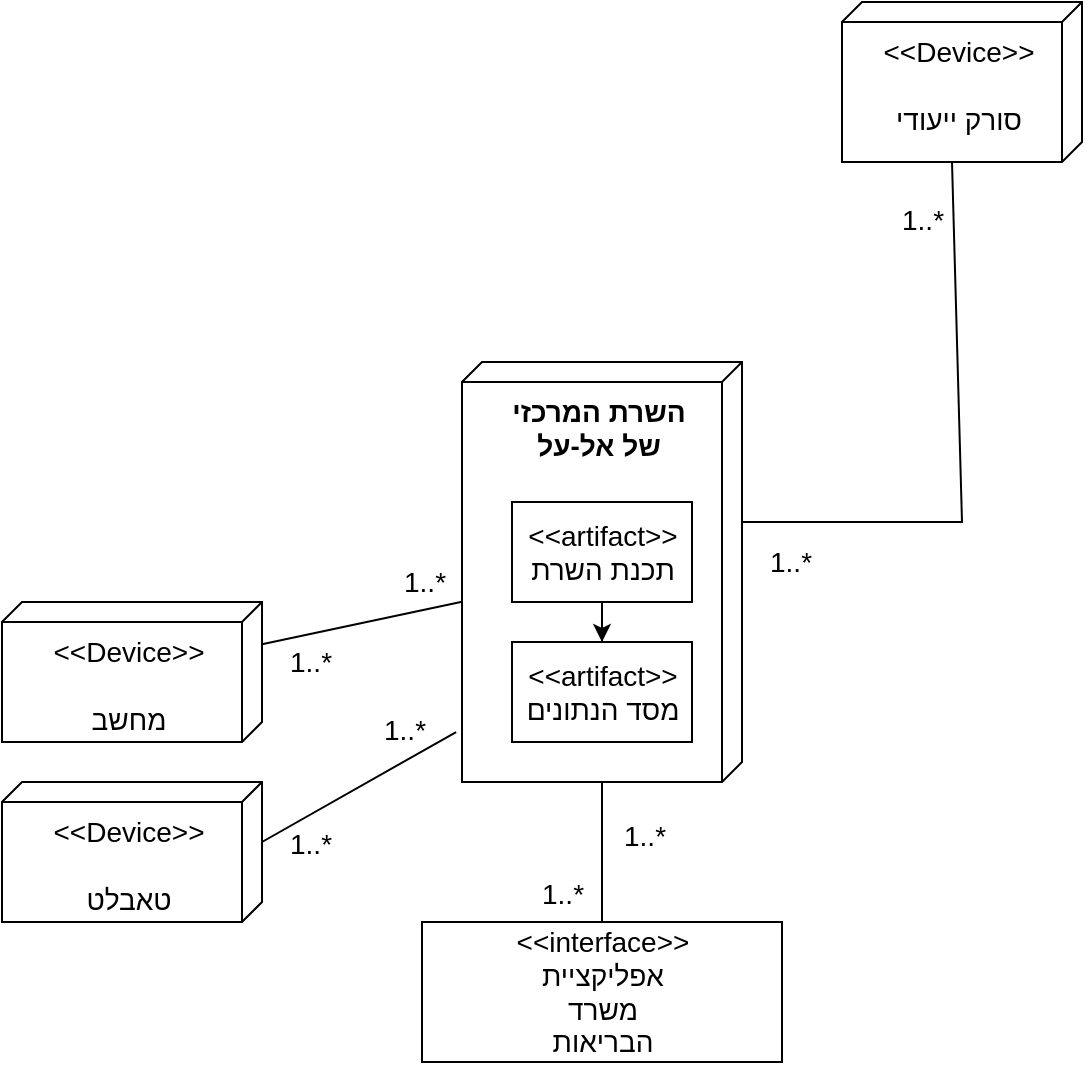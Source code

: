 <mxfile version="15.7.3" type="github">
  <diagram id="1pBwWzd9Vc_49rnzmcir" name="Page-1">
    <mxGraphModel dx="1038" dy="564" grid="1" gridSize="10" guides="1" tooltips="1" connect="1" arrows="1" fold="1" page="1" pageScale="1" pageWidth="850" pageHeight="1100" math="0" shadow="0">
      <root>
        <mxCell id="0" />
        <mxCell id="1" parent="0" />
        <mxCell id="YK_nNf8pC3k8RjE2SdHL-1" value="&lt;div align=&quot;center&quot;&gt;&lt;b&gt;&lt;font style=&quot;font-size: 14px&quot;&gt;השרת המרכזי&lt;/font&gt;&lt;/b&gt;&lt;/div&gt;&lt;div align=&quot;center&quot;&gt;&lt;b&gt;&lt;font style=&quot;font-size: 14px&quot;&gt; של אל-על&lt;/font&gt;&lt;/b&gt;&lt;/div&gt;" style="verticalAlign=top;align=center;shape=cube;size=10;direction=south;fontStyle=0;html=1;boundedLbl=1;spacingLeft=5;" vertex="1" parent="1">
          <mxGeometry x="380" y="200" width="140" height="210" as="geometry" />
        </mxCell>
        <mxCell id="YK_nNf8pC3k8RjE2SdHL-9" value="&lt;div align=&quot;center&quot;&gt;&amp;lt;&amp;lt;Device&amp;gt;&amp;gt;&lt;/div&gt;&lt;div align=&quot;center&quot;&gt;&lt;br&gt;&lt;/div&gt;&lt;div align=&quot;center&quot;&gt;סורק ייעודי&lt;br&gt;&lt;/div&gt;" style="verticalAlign=top;align=center;shape=cube;size=10;direction=south;fontStyle=0;html=1;boundedLbl=1;spacingLeft=5;fontSize=14;" vertex="1" parent="1">
          <mxGeometry x="570" y="20" width="120" height="80" as="geometry" />
        </mxCell>
        <mxCell id="YK_nNf8pC3k8RjE2SdHL-13" value="" style="endArrow=none;html=1;rounded=0;fontSize=14;entryX=0;entryY=0;entryDx=80;entryDy=65;entryPerimeter=0;" edge="1" parent="1" target="YK_nNf8pC3k8RjE2SdHL-9">
          <mxGeometry width="50" height="50" relative="1" as="geometry">
            <mxPoint x="520" y="280" as="sourcePoint" />
            <mxPoint x="630" y="190" as="targetPoint" />
            <Array as="points">
              <mxPoint x="630" y="280" />
            </Array>
          </mxGeometry>
        </mxCell>
        <mxCell id="YK_nNf8pC3k8RjE2SdHL-14" value="1..*" style="edgeLabel;html=1;align=center;verticalAlign=middle;resizable=0;points=[];fontSize=14;" vertex="1" connectable="0" parent="YK_nNf8pC3k8RjE2SdHL-13">
          <mxGeometry x="0.8" relative="1" as="geometry">
            <mxPoint x="-16" as="offset" />
          </mxGeometry>
        </mxCell>
        <mxCell id="YK_nNf8pC3k8RjE2SdHL-15" value="1..*" style="edgeLabel;html=1;align=center;verticalAlign=middle;resizable=0;points=[];fontSize=14;" vertex="1" connectable="0" parent="YK_nNf8pC3k8RjE2SdHL-13">
          <mxGeometry x="-0.835" y="-1" relative="1" as="geometry">
            <mxPoint y="19" as="offset" />
          </mxGeometry>
        </mxCell>
        <mxCell id="YK_nNf8pC3k8RjE2SdHL-20" value="" style="edgeStyle=orthogonalEdgeStyle;rounded=0;orthogonalLoop=1;jettySize=auto;html=1;fontSize=14;" edge="1" parent="1" source="YK_nNf8pC3k8RjE2SdHL-16" target="YK_nNf8pC3k8RjE2SdHL-19">
          <mxGeometry relative="1" as="geometry" />
        </mxCell>
        <mxCell id="YK_nNf8pC3k8RjE2SdHL-16" value="&amp;lt;&amp;lt;artifact&amp;gt;&amp;gt;&lt;br&gt;תכנת השרת" style="text;html=1;align=center;verticalAlign=middle;dashed=0;fillColor=#ffffff;strokeColor=#000000;fontSize=14;" vertex="1" parent="1">
          <mxGeometry x="405" y="270" width="90" height="50" as="geometry" />
        </mxCell>
        <mxCell id="YK_nNf8pC3k8RjE2SdHL-19" value="&lt;div&gt;&amp;lt;&amp;lt;artifact&amp;gt;&amp;gt;&lt;/div&gt;&lt;div&gt;מסד הנתונים&lt;br&gt;&lt;/div&gt;" style="text;html=1;align=center;verticalAlign=middle;dashed=0;fillColor=#ffffff;strokeColor=#000000;fontSize=14;" vertex="1" parent="1">
          <mxGeometry x="405" y="340" width="90" height="50" as="geometry" />
        </mxCell>
        <mxCell id="YK_nNf8pC3k8RjE2SdHL-23" value="&lt;div align=&quot;center&quot;&gt;&amp;lt;&amp;lt;Device&amp;gt;&amp;gt;&lt;/div&gt;&lt;div align=&quot;center&quot;&gt;&lt;br&gt;&lt;/div&gt;&lt;div align=&quot;center&quot;&gt;מחשב&lt;br&gt;&lt;/div&gt;" style="verticalAlign=top;align=center;shape=cube;size=10;direction=south;fontStyle=0;html=1;boundedLbl=1;spacingLeft=5;fontSize=14;" vertex="1" parent="1">
          <mxGeometry x="150" y="320" width="130" height="70" as="geometry" />
        </mxCell>
        <mxCell id="YK_nNf8pC3k8RjE2SdHL-25" value="&lt;div align=&quot;center&quot;&gt;&amp;lt;&amp;lt;Device&amp;gt;&amp;gt;&lt;/div&gt;&lt;div align=&quot;center&quot;&gt;&lt;br&gt;&lt;/div&gt;&lt;div align=&quot;center&quot;&gt;טאבלט&lt;br&gt;&lt;/div&gt;" style="verticalAlign=top;align=center;shape=cube;size=10;direction=south;fontStyle=0;html=1;boundedLbl=1;spacingLeft=5;fontSize=14;" vertex="1" parent="1">
          <mxGeometry x="150" y="410" width="130" height="70" as="geometry" />
        </mxCell>
        <mxCell id="YK_nNf8pC3k8RjE2SdHL-27" value="&amp;lt;&amp;lt;interface&amp;gt;&amp;gt;&lt;br&gt;אפליקציית &lt;br&gt;&lt;div&gt;משרד&lt;/div&gt;&lt;div&gt;הבריאות&lt;br&gt;&lt;/div&gt;" style="text;html=1;align=center;verticalAlign=middle;dashed=0;fillColor=#ffffff;strokeColor=#000000;fontSize=14;" vertex="1" parent="1">
          <mxGeometry x="360" y="480" width="180" height="70" as="geometry" />
        </mxCell>
        <mxCell id="YK_nNf8pC3k8RjE2SdHL-28" value="" style="endArrow=none;html=1;rounded=0;fontSize=14;" edge="1" parent="1" source="YK_nNf8pC3k8RjE2SdHL-27" target="YK_nNf8pC3k8RjE2SdHL-1">
          <mxGeometry width="50" height="50" relative="1" as="geometry">
            <mxPoint x="380" y="470" as="sourcePoint" />
            <mxPoint x="430" y="420" as="targetPoint" />
          </mxGeometry>
        </mxCell>
        <mxCell id="YK_nNf8pC3k8RjE2SdHL-29" value="1..*" style="edgeLabel;html=1;align=center;verticalAlign=middle;resizable=0;points=[];fontSize=14;" vertex="1" connectable="0" parent="YK_nNf8pC3k8RjE2SdHL-28">
          <mxGeometry x="0.635" y="-3" relative="1" as="geometry">
            <mxPoint x="18" y="14" as="offset" />
          </mxGeometry>
        </mxCell>
        <mxCell id="YK_nNf8pC3k8RjE2SdHL-30" value="1..*" style="edgeLabel;html=1;align=center;verticalAlign=middle;resizable=0;points=[];fontSize=14;" vertex="1" connectable="0" parent="YK_nNf8pC3k8RjE2SdHL-28">
          <mxGeometry x="-0.6" relative="1" as="geometry">
            <mxPoint x="-20" as="offset" />
          </mxGeometry>
        </mxCell>
        <mxCell id="YK_nNf8pC3k8RjE2SdHL-31" value="" style="endArrow=none;html=1;rounded=0;fontSize=14;" edge="1" parent="1" source="YK_nNf8pC3k8RjE2SdHL-23" target="YK_nNf8pC3k8RjE2SdHL-1">
          <mxGeometry width="50" height="50" relative="1" as="geometry">
            <mxPoint x="160" y="310" as="sourcePoint" />
            <mxPoint x="210" y="260" as="targetPoint" />
          </mxGeometry>
        </mxCell>
        <mxCell id="YK_nNf8pC3k8RjE2SdHL-32" value="1..*" style="edgeLabel;html=1;align=center;verticalAlign=middle;resizable=0;points=[];fontSize=14;" vertex="1" connectable="0" parent="YK_nNf8pC3k8RjE2SdHL-31">
          <mxGeometry x="0.474" y="-2" relative="1" as="geometry">
            <mxPoint x="6" y="-18" as="offset" />
          </mxGeometry>
        </mxCell>
        <mxCell id="YK_nNf8pC3k8RjE2SdHL-33" value="1..*" style="edgeLabel;html=1;align=center;verticalAlign=middle;resizable=0;points=[];fontSize=14;" vertex="1" connectable="0" parent="YK_nNf8pC3k8RjE2SdHL-31">
          <mxGeometry x="-0.528" y="-2" relative="1" as="geometry">
            <mxPoint y="12" as="offset" />
          </mxGeometry>
        </mxCell>
        <mxCell id="YK_nNf8pC3k8RjE2SdHL-34" value="" style="endArrow=none;html=1;rounded=0;fontSize=14;exitX=0;exitY=0;exitDx=30;exitDy=0;exitPerimeter=0;entryX=0.881;entryY=1.021;entryDx=0;entryDy=0;entryPerimeter=0;" edge="1" parent="1" source="YK_nNf8pC3k8RjE2SdHL-25" target="YK_nNf8pC3k8RjE2SdHL-1">
          <mxGeometry width="50" height="50" relative="1" as="geometry">
            <mxPoint x="290" y="351.17" as="sourcePoint" />
            <mxPoint x="390" y="329.894" as="targetPoint" />
            <Array as="points" />
          </mxGeometry>
        </mxCell>
        <mxCell id="YK_nNf8pC3k8RjE2SdHL-35" value="1..*" style="edgeLabel;html=1;align=center;verticalAlign=middle;resizable=0;points=[];fontSize=14;" vertex="1" connectable="0" parent="YK_nNf8pC3k8RjE2SdHL-34">
          <mxGeometry x="0.474" y="-2" relative="1" as="geometry">
            <mxPoint x="-2" y="-18" as="offset" />
          </mxGeometry>
        </mxCell>
        <mxCell id="YK_nNf8pC3k8RjE2SdHL-36" value="1..*" style="edgeLabel;html=1;align=center;verticalAlign=middle;resizable=0;points=[];fontSize=14;" vertex="1" connectable="0" parent="YK_nNf8pC3k8RjE2SdHL-34">
          <mxGeometry x="-0.528" y="-2" relative="1" as="geometry">
            <mxPoint y="12" as="offset" />
          </mxGeometry>
        </mxCell>
      </root>
    </mxGraphModel>
  </diagram>
</mxfile>
